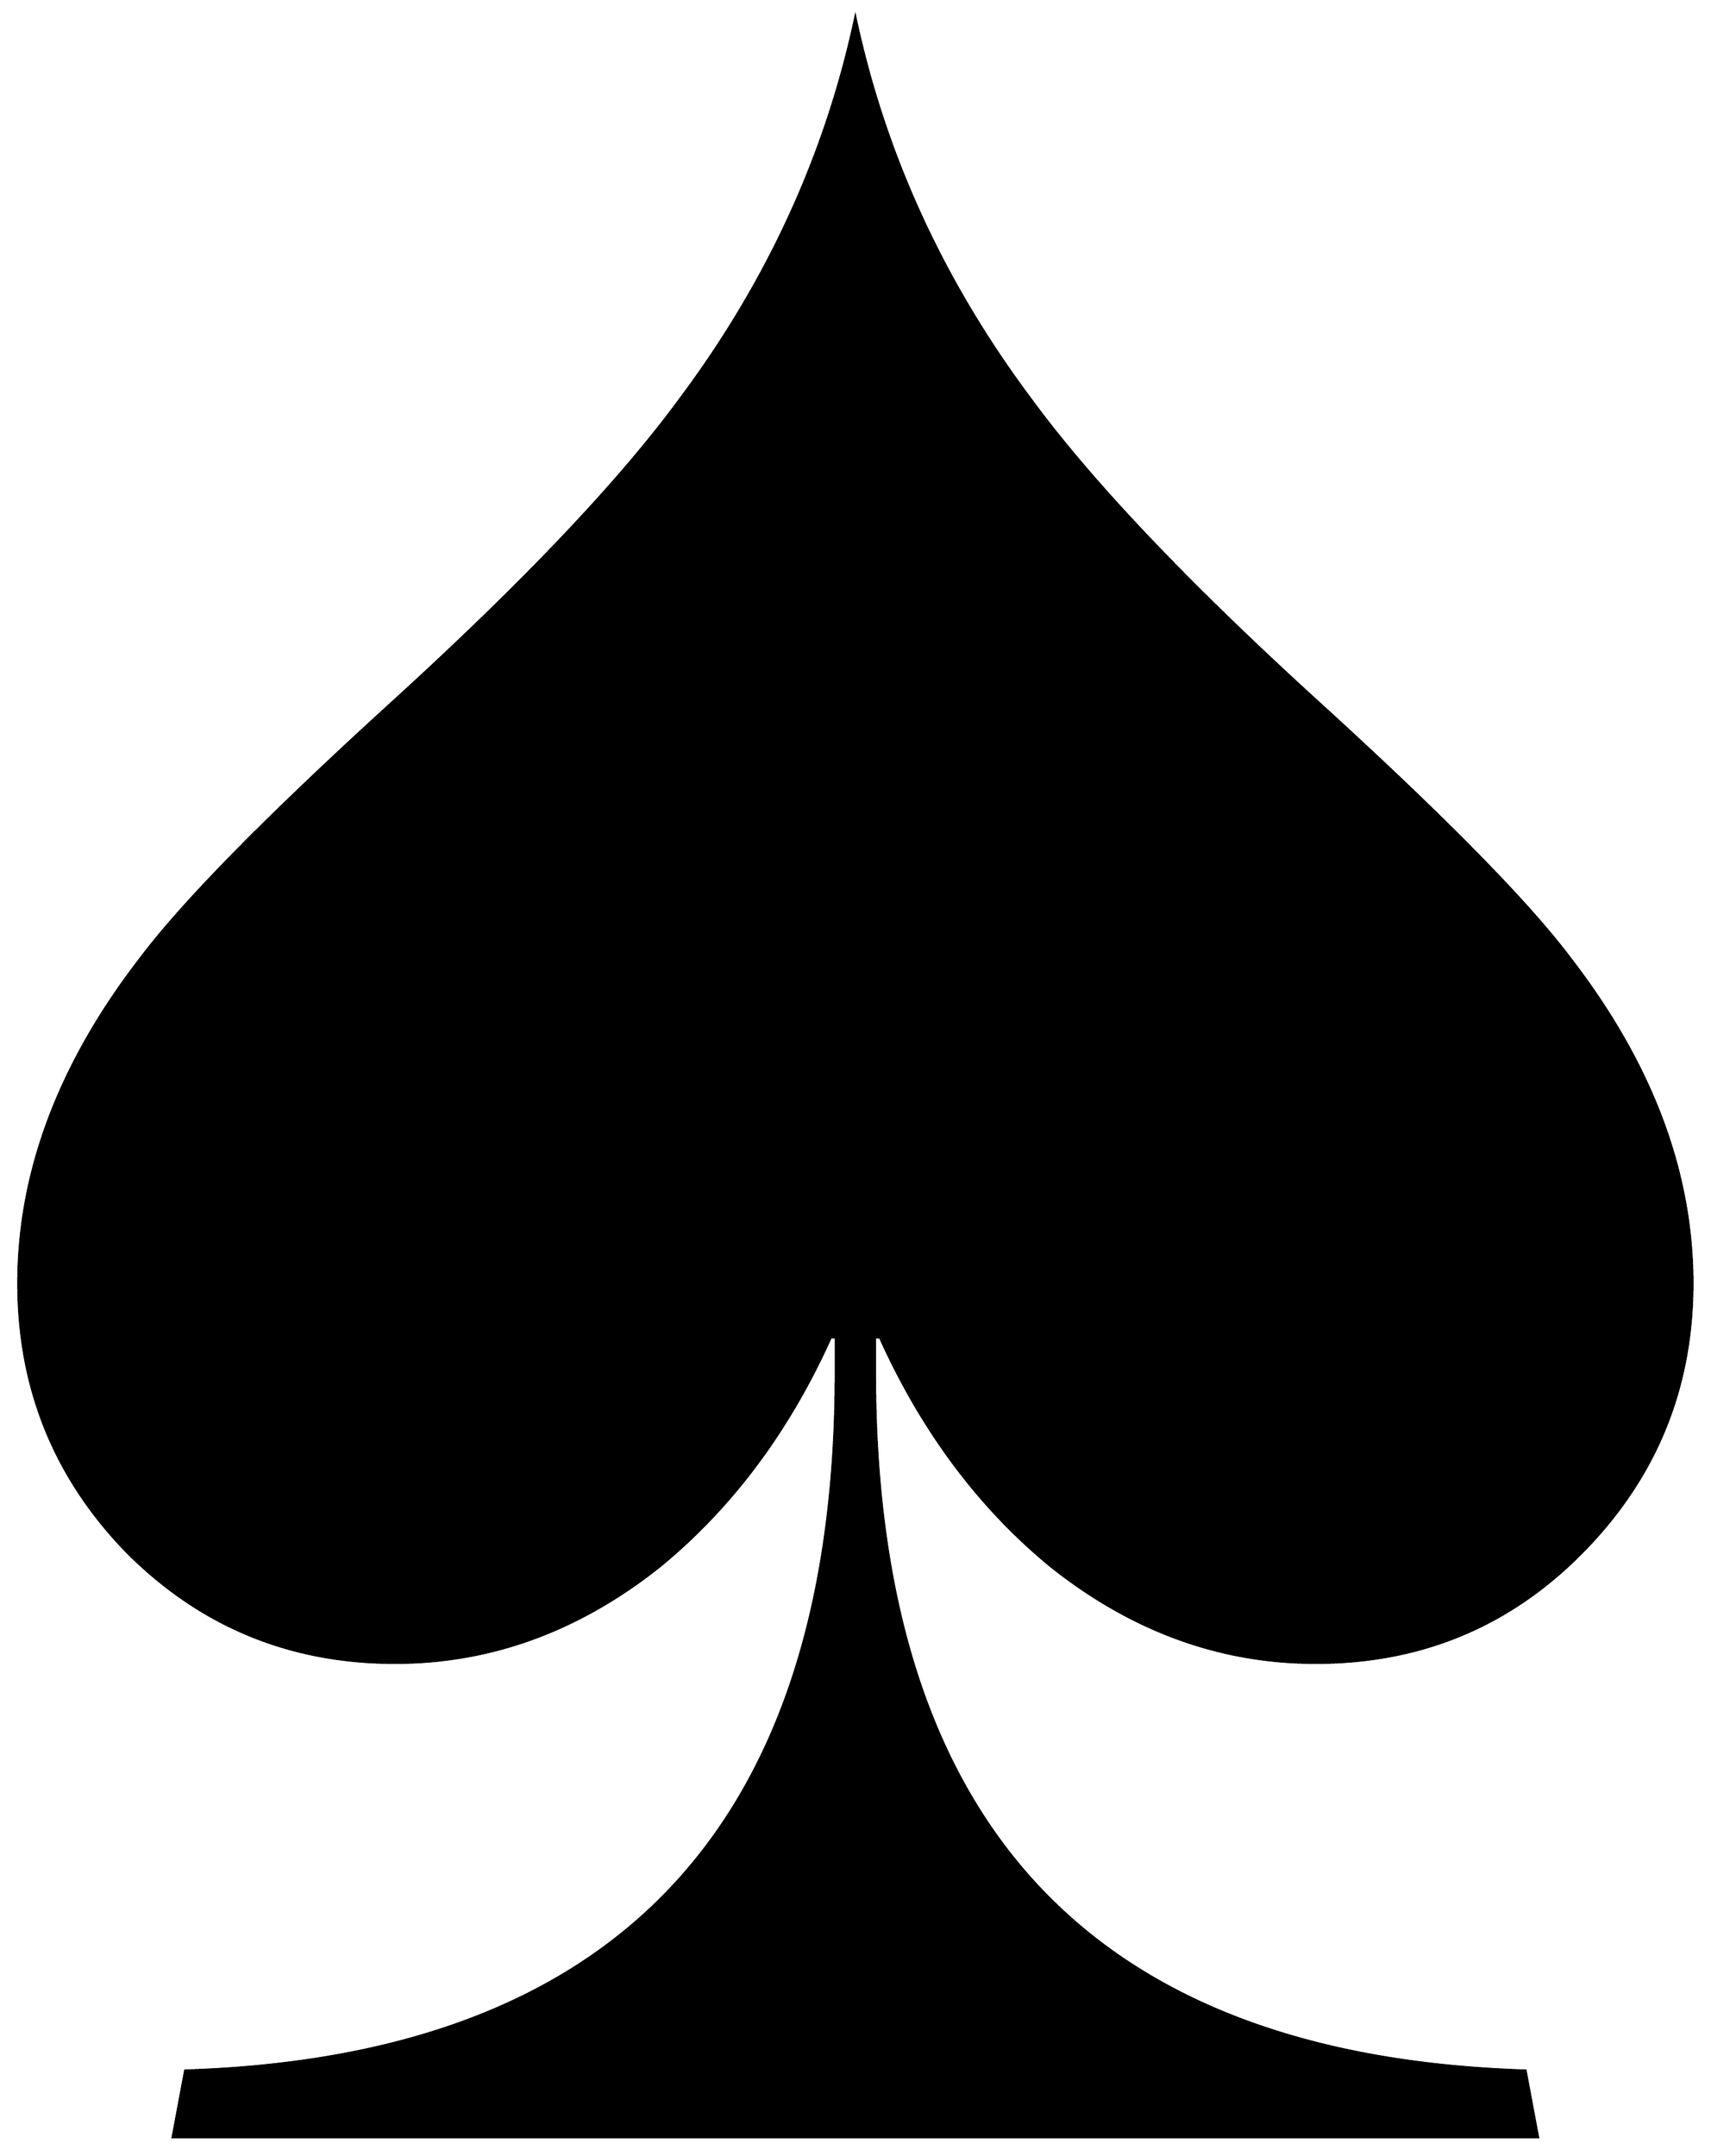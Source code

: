 


\begin{tikzpicture}[y=0.80pt, x=0.80pt, yscale=-1.0, xscale=1.0, inner sep=0pt, outer sep=0pt]
\begin{scope}[shift={(100.0,1892.0)},nonzero rule]
  \path[draw=.,fill=.,line width=1.600pt] (1314.0,-619.0) ..
    controls (1314.0,-543.0) and (1287.333,-478.0) ..
    (1234.0,-424.0) .. controls (1181.333,-370.667) and
    (1117.0,-344.0) .. (1041.0,-344.0) .. controls
    (971.667,-344.0) and (907.667,-367.333) .. (849.0,-414.0) ..
    controls (797.0,-456.667) and (755.667,-512.0) .. (725.0,-580.0)
    -- (721.0,-580.0) -- (721.0,-554.0) .. controls
    (721.0,-226.667) and (878.333,-58.0) .. (1193.0,-48.0) --
    (1202.0,0.0) -- (212.0,0.0) -- (221.0,-48.0) .. controls
    (535.667,-58.0) and (693.0,-226.667) .. (693.0,-554.0) --
    (693.0,-580.0) -- (689.0,-580.0) .. controls (658.333,-512.0)
    and (617.0,-456.667) .. (565.0,-414.0) .. controls
    (506.333,-367.333) and (442.333,-344.0) .. (373.0,-344.0) ..
    controls (297.0,-344.0) and (232.333,-370.667) .. (179.0,-424.0)
    .. controls (126.333,-478.0) and (100.0,-543.0) ..
    (100.0,-619.0) .. controls (100.0,-699.667) and (129.667,-778.333)
    .. (189.0,-855.0) .. controls (219.667,-895.667) and
    (280.0,-957.0) .. (370.0,-1039.0) .. controls
    (466.0,-1126.333) and (536.0,-1200.0) .. (580.0,-1260.0) ..
    controls (643.333,-1344.667) and (685.667,-1436.667) ..
    (707.0,-1536.0) .. controls (728.333,-1436.667) and
    (770.667,-1344.667) .. (834.0,-1260.0) .. controls
    (878.0,-1200.0) and (948.0,-1126.333) .. (1044.0,-1039.0) ..
    controls (1134.0,-957.0) and (1194.333,-895.667) ..
    (1225.0,-855.0) .. controls (1284.333,-778.333) and
    (1314.0,-699.667) .. (1314.0,-619.0) -- cycle;
\end{scope}

\end{tikzpicture}

